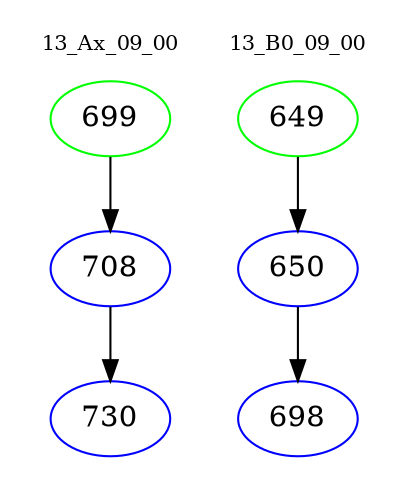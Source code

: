 digraph{
subgraph cluster_0 {
color = white
label = "13_Ax_09_00";
fontsize=10;
T0_699 [label="699", color="green"]
T0_699 -> T0_708 [color="black"]
T0_708 [label="708", color="blue"]
T0_708 -> T0_730 [color="black"]
T0_730 [label="730", color="blue"]
}
subgraph cluster_1 {
color = white
label = "13_B0_09_00";
fontsize=10;
T1_649 [label="649", color="green"]
T1_649 -> T1_650 [color="black"]
T1_650 [label="650", color="blue"]
T1_650 -> T1_698 [color="black"]
T1_698 [label="698", color="blue"]
}
}
